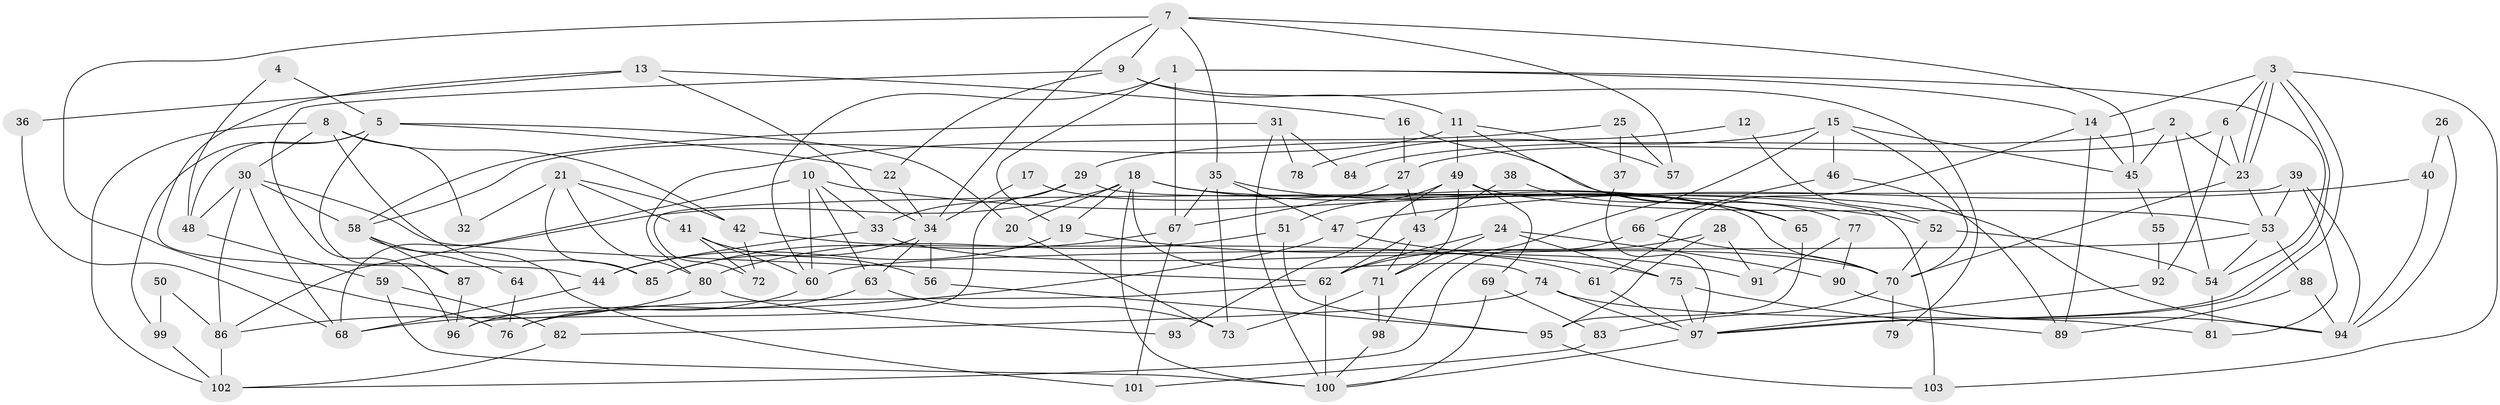 // coarse degree distribution, {7: 0.12903225806451613, 6: 0.14516129032258066, 5: 0.20967741935483872, 4: 0.12903225806451613, 8: 0.04838709677419355, 3: 0.1935483870967742, 2: 0.08064516129032258, 10: 0.016129032258064516, 9: 0.04838709677419355}
// Generated by graph-tools (version 1.1) at 2025/52/02/27/25 19:52:03]
// undirected, 103 vertices, 206 edges
graph export_dot {
graph [start="1"]
  node [color=gray90,style=filled];
  1;
  2;
  3;
  4;
  5;
  6;
  7;
  8;
  9;
  10;
  11;
  12;
  13;
  14;
  15;
  16;
  17;
  18;
  19;
  20;
  21;
  22;
  23;
  24;
  25;
  26;
  27;
  28;
  29;
  30;
  31;
  32;
  33;
  34;
  35;
  36;
  37;
  38;
  39;
  40;
  41;
  42;
  43;
  44;
  45;
  46;
  47;
  48;
  49;
  50;
  51;
  52;
  53;
  54;
  55;
  56;
  57;
  58;
  59;
  60;
  61;
  62;
  63;
  64;
  65;
  66;
  67;
  68;
  69;
  70;
  71;
  72;
  73;
  74;
  75;
  76;
  77;
  78;
  79;
  80;
  81;
  82;
  83;
  84;
  85;
  86;
  87;
  88;
  89;
  90;
  91;
  92;
  93;
  94;
  95;
  96;
  97;
  98;
  99;
  100;
  101;
  102;
  103;
  1 -- 60;
  1 -- 54;
  1 -- 14;
  1 -- 19;
  1 -- 67;
  2 -- 23;
  2 -- 45;
  2 -- 54;
  2 -- 84;
  3 -- 23;
  3 -- 23;
  3 -- 97;
  3 -- 97;
  3 -- 6;
  3 -- 14;
  3 -- 103;
  4 -- 5;
  4 -- 48;
  5 -- 87;
  5 -- 22;
  5 -- 20;
  5 -- 48;
  5 -- 99;
  6 -- 23;
  6 -- 27;
  6 -- 92;
  7 -- 76;
  7 -- 45;
  7 -- 9;
  7 -- 34;
  7 -- 35;
  7 -- 57;
  8 -- 102;
  8 -- 30;
  8 -- 32;
  8 -- 42;
  8 -- 85;
  9 -- 11;
  9 -- 22;
  9 -- 79;
  9 -- 96;
  10 -- 52;
  10 -- 60;
  10 -- 33;
  10 -- 63;
  10 -- 68;
  11 -- 65;
  11 -- 49;
  11 -- 57;
  11 -- 58;
  12 -- 52;
  12 -- 29;
  13 -- 34;
  13 -- 44;
  13 -- 16;
  13 -- 36;
  14 -- 45;
  14 -- 61;
  14 -- 89;
  15 -- 98;
  15 -- 46;
  15 -- 45;
  15 -- 70;
  15 -- 78;
  16 -- 27;
  16 -- 77;
  17 -- 34;
  17 -- 70;
  18 -- 20;
  18 -- 65;
  18 -- 19;
  18 -- 74;
  18 -- 86;
  18 -- 94;
  18 -- 100;
  19 -- 44;
  19 -- 75;
  20 -- 73;
  21 -- 42;
  21 -- 80;
  21 -- 32;
  21 -- 41;
  21 -- 85;
  22 -- 34;
  23 -- 53;
  23 -- 70;
  24 -- 71;
  24 -- 75;
  24 -- 62;
  24 -- 90;
  25 -- 57;
  25 -- 80;
  25 -- 37;
  26 -- 40;
  26 -- 94;
  27 -- 67;
  27 -- 43;
  28 -- 91;
  28 -- 62;
  28 -- 95;
  29 -- 33;
  29 -- 103;
  29 -- 96;
  30 -- 62;
  30 -- 68;
  30 -- 48;
  30 -- 58;
  30 -- 86;
  31 -- 58;
  31 -- 100;
  31 -- 78;
  31 -- 84;
  33 -- 70;
  33 -- 44;
  34 -- 85;
  34 -- 56;
  34 -- 63;
  35 -- 67;
  35 -- 47;
  35 -- 65;
  35 -- 73;
  36 -- 68;
  37 -- 97;
  38 -- 65;
  38 -- 43;
  39 -- 94;
  39 -- 53;
  39 -- 72;
  39 -- 81;
  40 -- 94;
  40 -- 47;
  41 -- 60;
  41 -- 56;
  41 -- 72;
  42 -- 72;
  42 -- 61;
  43 -- 62;
  43 -- 71;
  44 -- 68;
  45 -- 55;
  46 -- 89;
  46 -- 66;
  47 -- 68;
  47 -- 91;
  48 -- 59;
  49 -- 71;
  49 -- 69;
  49 -- 51;
  49 -- 53;
  49 -- 93;
  50 -- 99;
  50 -- 86;
  51 -- 95;
  51 -- 80;
  52 -- 54;
  52 -- 70;
  53 -- 54;
  53 -- 60;
  53 -- 88;
  54 -- 81;
  55 -- 92;
  56 -- 95;
  58 -- 64;
  58 -- 87;
  58 -- 101;
  59 -- 100;
  59 -- 82;
  60 -- 96;
  61 -- 97;
  62 -- 100;
  62 -- 76;
  63 -- 73;
  63 -- 76;
  64 -- 76;
  65 -- 95;
  66 -- 70;
  66 -- 102;
  67 -- 85;
  67 -- 101;
  69 -- 83;
  69 -- 100;
  70 -- 79;
  70 -- 83;
  71 -- 73;
  71 -- 98;
  74 -- 97;
  74 -- 81;
  74 -- 82;
  75 -- 97;
  75 -- 89;
  77 -- 90;
  77 -- 91;
  80 -- 86;
  80 -- 93;
  82 -- 102;
  83 -- 101;
  86 -- 102;
  87 -- 96;
  88 -- 89;
  88 -- 94;
  90 -- 94;
  92 -- 97;
  95 -- 103;
  97 -- 100;
  98 -- 100;
  99 -- 102;
}
